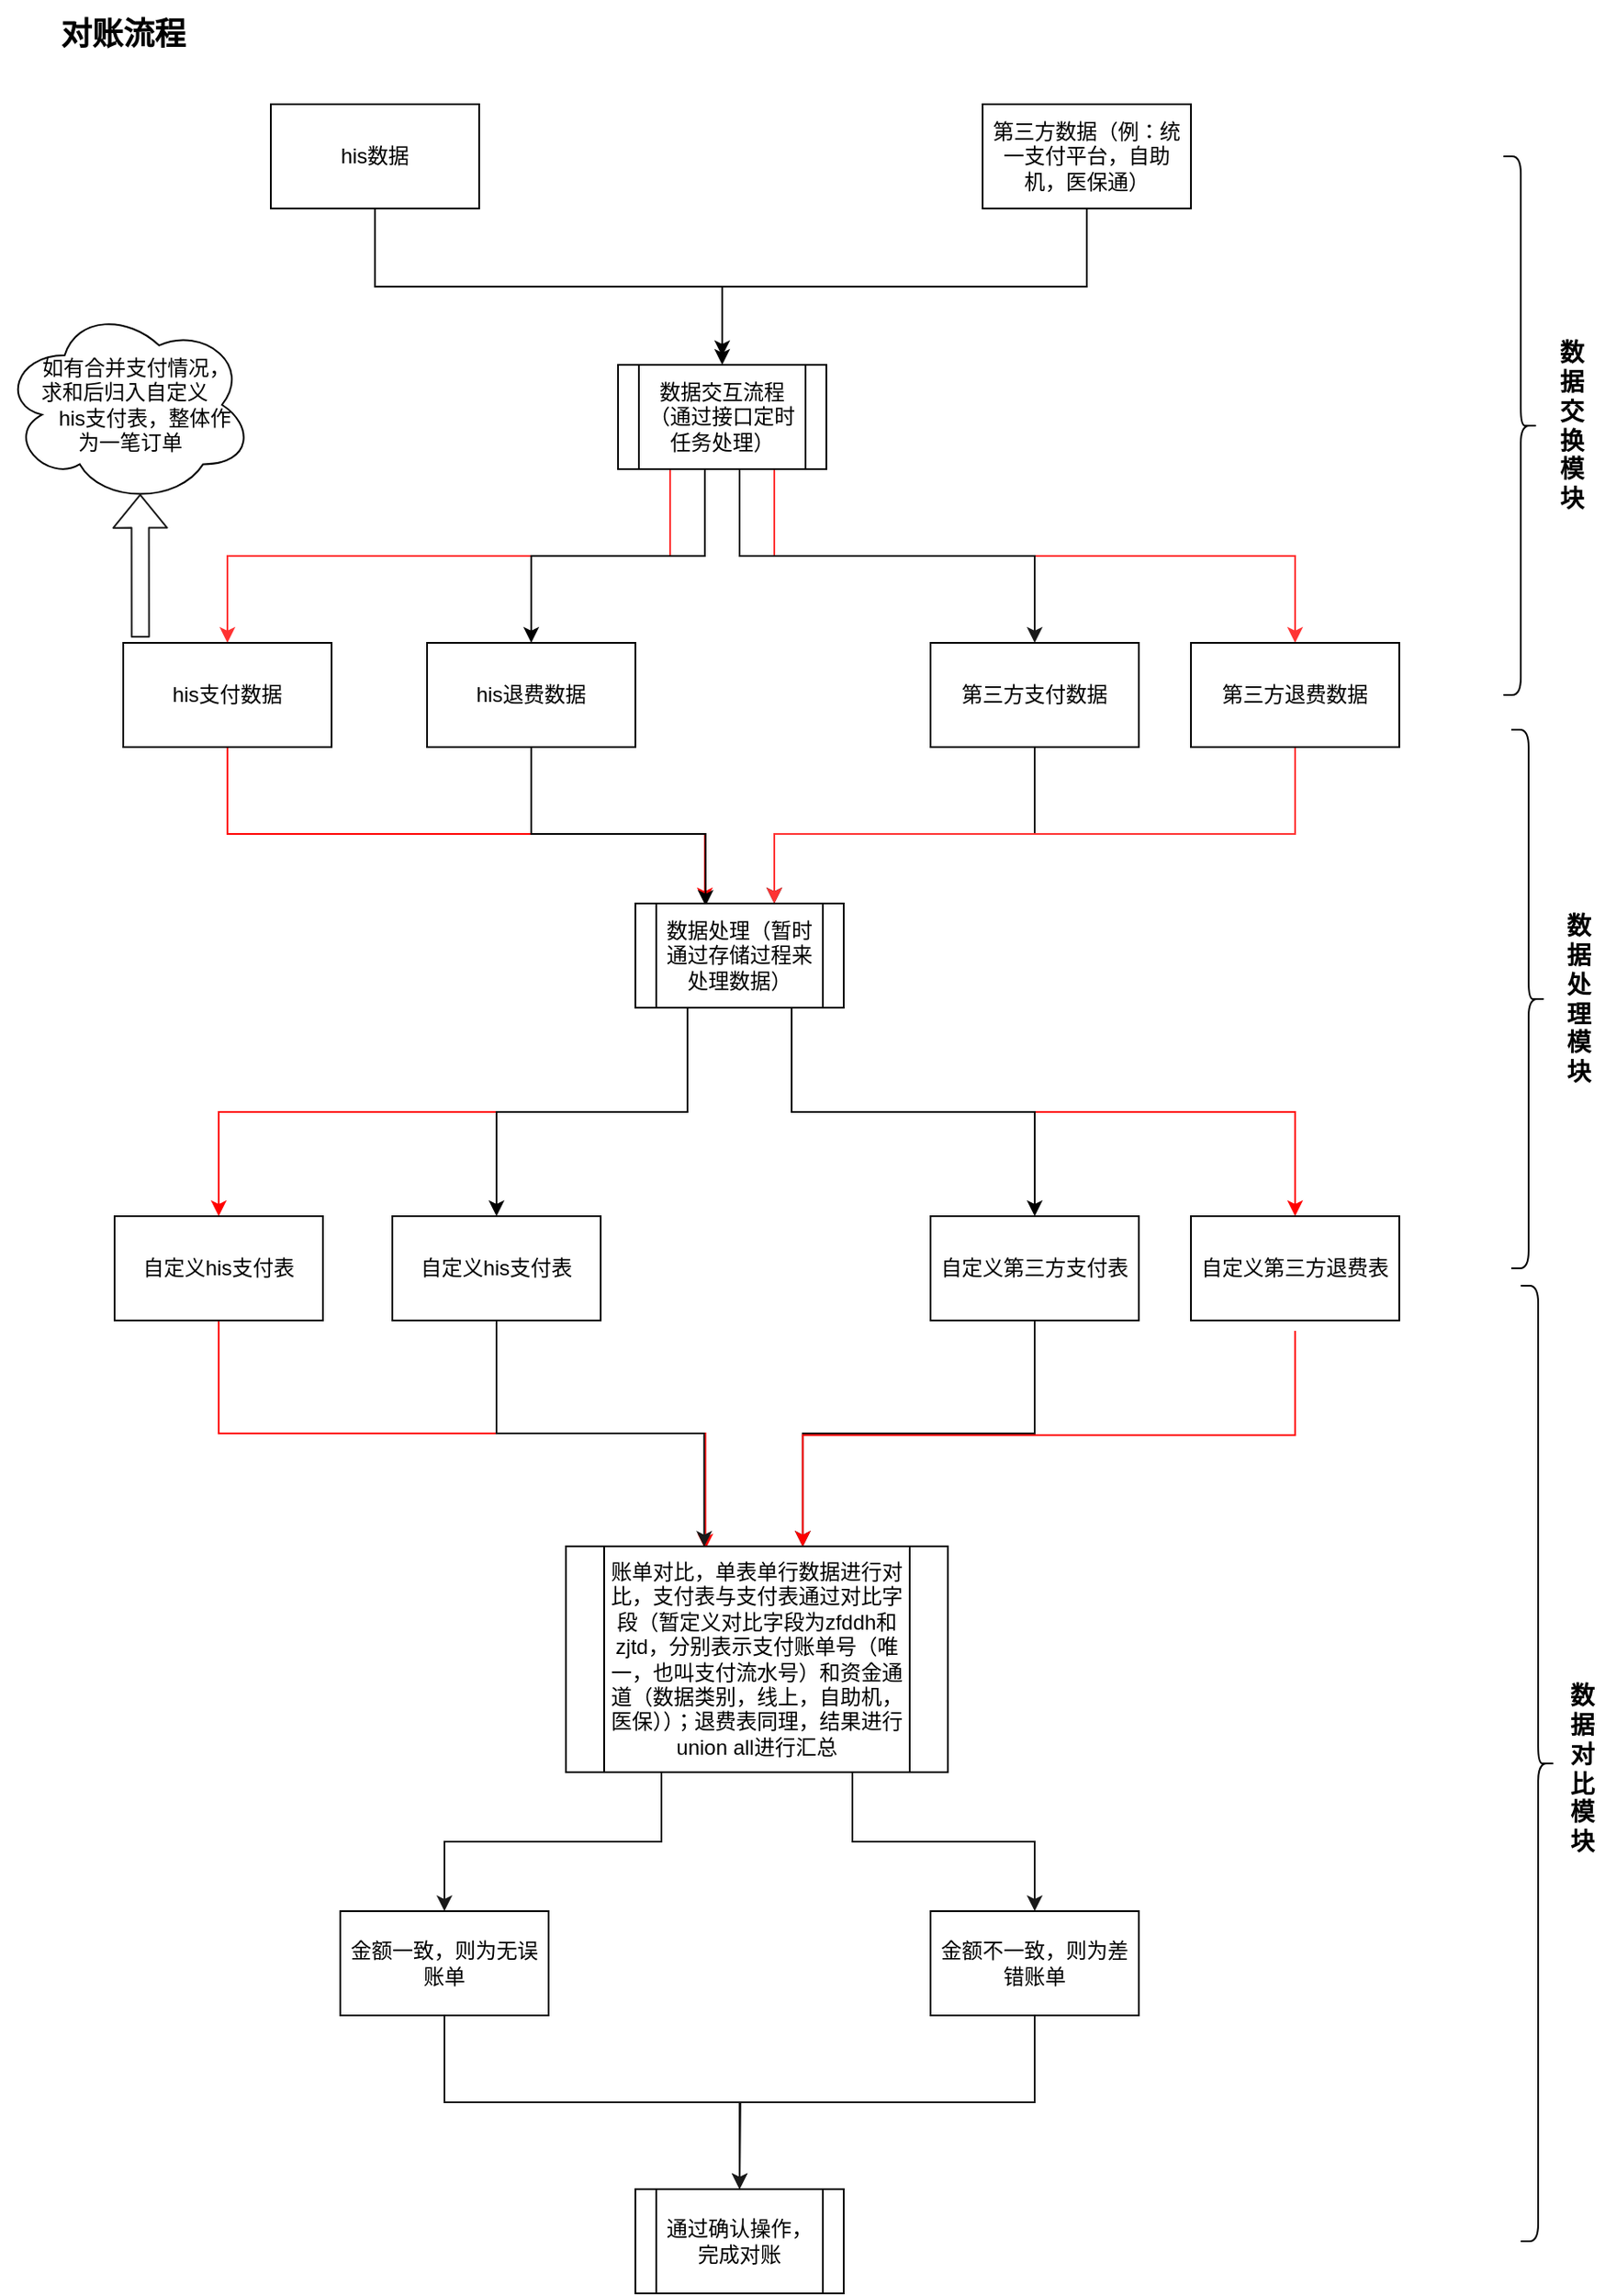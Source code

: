 <mxfile version="10.7.5" type="github"><diagram id="Cc0J5fyAOiHK_YiNUYb0" name="第 1 页"><mxGraphModel dx="1250" dy="502" grid="1" gridSize="10" guides="1" tooltips="1" connect="1" arrows="1" fold="1" page="1" pageScale="1" pageWidth="827" pageHeight="1169" math="0" shadow="0"><root><mxCell id="0"/><mxCell id="1" parent="0"/><mxCell id="li3HDi_v_MMyOCq_xmNV-21" style="edgeStyle=orthogonalEdgeStyle;rounded=0;orthogonalLoop=1;jettySize=auto;html=1;exitX=0.5;exitY=1;exitDx=0;exitDy=0;" edge="1" parent="1" source="li3HDi_v_MMyOCq_xmNV-1" target="li3HDi_v_MMyOCq_xmNV-4"><mxGeometry relative="1" as="geometry"/></mxCell><mxCell id="li3HDi_v_MMyOCq_xmNV-1" value="&lt;span&gt;his数据&lt;/span&gt;" style="rounded=0;whiteSpace=wrap;html=1;" vertex="1" parent="1"><mxGeometry x="170" y="80" width="120" height="60" as="geometry"/></mxCell><mxCell id="li3HDi_v_MMyOCq_xmNV-2" value="&lt;font style=&quot;font-size: 18px&quot;&gt;&lt;b&gt;对账流程&lt;/b&gt;&lt;/font&gt;" style="text;html=1;strokeColor=none;fillColor=none;align=center;verticalAlign=middle;whiteSpace=wrap;rounded=0;" vertex="1" parent="1"><mxGeometry x="40" y="20" width="90" height="40" as="geometry"/></mxCell><mxCell id="li3HDi_v_MMyOCq_xmNV-22" style="edgeStyle=orthogonalEdgeStyle;rounded=0;orthogonalLoop=1;jettySize=auto;html=1;" edge="1" parent="1" source="li3HDi_v_MMyOCq_xmNV-3"><mxGeometry relative="1" as="geometry"><mxPoint x="430" y="225" as="targetPoint"/><mxPoint x="640" y="155" as="sourcePoint"/><Array as="points"><mxPoint x="640" y="185"/><mxPoint x="430" y="185"/></Array></mxGeometry></mxCell><mxCell id="li3HDi_v_MMyOCq_xmNV-3" value="&lt;span&gt;第三方数据（例：统一支付平台，自助机，医保通）&lt;/span&gt;" style="rounded=0;whiteSpace=wrap;html=1;" vertex="1" parent="1"><mxGeometry x="580" y="80" width="120" height="60" as="geometry"/></mxCell><mxCell id="li3HDi_v_MMyOCq_xmNV-23" style="edgeStyle=orthogonalEdgeStyle;rounded=0;orthogonalLoop=1;jettySize=auto;html=1;strokeColor=#FF3333;" edge="1" parent="1" source="li3HDi_v_MMyOCq_xmNV-4" target="li3HDi_v_MMyOCq_xmNV-5"><mxGeometry relative="1" as="geometry"><Array as="points"><mxPoint x="400" y="340"/><mxPoint x="145" y="340"/></Array></mxGeometry></mxCell><mxCell id="li3HDi_v_MMyOCq_xmNV-24" style="edgeStyle=orthogonalEdgeStyle;rounded=0;orthogonalLoop=1;jettySize=auto;html=1;" edge="1" parent="1" source="li3HDi_v_MMyOCq_xmNV-4" target="li3HDi_v_MMyOCq_xmNV-6"><mxGeometry relative="1" as="geometry"><Array as="points"><mxPoint x="420" y="340"/><mxPoint x="320" y="340"/></Array></mxGeometry></mxCell><mxCell id="li3HDi_v_MMyOCq_xmNV-25" style="edgeStyle=orthogonalEdgeStyle;rounded=0;orthogonalLoop=1;jettySize=auto;html=1;strokeColor=#FF3333;" edge="1" parent="1" source="li3HDi_v_MMyOCq_xmNV-4" target="li3HDi_v_MMyOCq_xmNV-8"><mxGeometry relative="1" as="geometry"><Array as="points"><mxPoint x="460" y="340"/><mxPoint x="760" y="340"/></Array></mxGeometry></mxCell><mxCell id="li3HDi_v_MMyOCq_xmNV-26" style="edgeStyle=orthogonalEdgeStyle;rounded=0;orthogonalLoop=1;jettySize=auto;html=1;strokeColor=#1A1A1A;" edge="1" parent="1" source="li3HDi_v_MMyOCq_xmNV-4" target="li3HDi_v_MMyOCq_xmNV-7"><mxGeometry relative="1" as="geometry"><Array as="points"><mxPoint x="440" y="340"/><mxPoint x="610" y="340"/></Array></mxGeometry></mxCell><mxCell id="li3HDi_v_MMyOCq_xmNV-4" value="&lt;span&gt;数据交互流程（通过接口定时任务处理）&lt;/span&gt;" style="shape=process;whiteSpace=wrap;html=1;backgroundOutline=1;" vertex="1" parent="1"><mxGeometry x="370" y="230" width="120" height="60" as="geometry"/></mxCell><mxCell id="li3HDi_v_MMyOCq_xmNV-29" style="edgeStyle=orthogonalEdgeStyle;rounded=0;orthogonalLoop=1;jettySize=auto;html=1;strokeColor=#FF0000;" edge="1" parent="1" source="li3HDi_v_MMyOCq_xmNV-5" target="li3HDi_v_MMyOCq_xmNV-9"><mxGeometry relative="1" as="geometry"><Array as="points"><mxPoint x="145" y="500"/><mxPoint x="420" y="500"/></Array></mxGeometry></mxCell><mxCell id="li3HDi_v_MMyOCq_xmNV-5" value="&lt;span&gt;his支付数据&lt;/span&gt;" style="rounded=0;whiteSpace=wrap;html=1;" vertex="1" parent="1"><mxGeometry x="85" y="390" width="120" height="60" as="geometry"/></mxCell><mxCell id="li3HDi_v_MMyOCq_xmNV-33" style="edgeStyle=orthogonalEdgeStyle;rounded=0;orthogonalLoop=1;jettySize=auto;html=1;entryX=0.337;entryY=0.023;entryDx=0;entryDy=0;entryPerimeter=0;strokeColor=#000000;" edge="1" parent="1" source="li3HDi_v_MMyOCq_xmNV-6" target="li3HDi_v_MMyOCq_xmNV-9"><mxGeometry relative="1" as="geometry"><Array as="points"><mxPoint x="320" y="500"/><mxPoint x="420" y="500"/></Array></mxGeometry></mxCell><mxCell id="li3HDi_v_MMyOCq_xmNV-6" value="&lt;span&gt;his退费数据&lt;/span&gt;" style="rounded=0;whiteSpace=wrap;html=1;" vertex="1" parent="1"><mxGeometry x="260" y="390" width="120" height="60" as="geometry"/></mxCell><mxCell id="li3HDi_v_MMyOCq_xmNV-31" style="edgeStyle=orthogonalEdgeStyle;rounded=0;orthogonalLoop=1;jettySize=auto;html=1;strokeColor=#1A1A1A;" edge="1" parent="1" source="li3HDi_v_MMyOCq_xmNV-7" target="li3HDi_v_MMyOCq_xmNV-9"><mxGeometry relative="1" as="geometry"><Array as="points"><mxPoint x="610" y="500"/><mxPoint x="460" y="500"/></Array></mxGeometry></mxCell><mxCell id="li3HDi_v_MMyOCq_xmNV-7" value="&lt;span&gt;第三方支付数据&lt;/span&gt;" style="rounded=0;whiteSpace=wrap;html=1;" vertex="1" parent="1"><mxGeometry x="550" y="390" width="120" height="60" as="geometry"/></mxCell><mxCell id="li3HDi_v_MMyOCq_xmNV-32" style="edgeStyle=orthogonalEdgeStyle;rounded=0;orthogonalLoop=1;jettySize=auto;html=1;strokeColor=#FF3333;" edge="1" parent="1" source="li3HDi_v_MMyOCq_xmNV-8"><mxGeometry relative="1" as="geometry"><mxPoint x="460" y="540" as="targetPoint"/><Array as="points"><mxPoint x="760" y="500"/><mxPoint x="460" y="500"/></Array></mxGeometry></mxCell><mxCell id="li3HDi_v_MMyOCq_xmNV-8" value="&lt;span&gt;第三方退费数据&lt;/span&gt;" style="rounded=0;whiteSpace=wrap;html=1;" vertex="1" parent="1"><mxGeometry x="700" y="390" width="120" height="60" as="geometry"/></mxCell><mxCell id="li3HDi_v_MMyOCq_xmNV-34" style="edgeStyle=orthogonalEdgeStyle;rounded=0;orthogonalLoop=1;jettySize=auto;html=1;exitX=0.25;exitY=1;exitDx=0;exitDy=0;strokeColor=#FF0000;" edge="1" parent="1" source="li3HDi_v_MMyOCq_xmNV-9" target="li3HDi_v_MMyOCq_xmNV-10"><mxGeometry relative="1" as="geometry"/></mxCell><mxCell id="li3HDi_v_MMyOCq_xmNV-35" style="edgeStyle=orthogonalEdgeStyle;rounded=0;orthogonalLoop=1;jettySize=auto;html=1;exitX=0.25;exitY=1;exitDx=0;exitDy=0;strokeColor=#000000;" edge="1" parent="1" source="li3HDi_v_MMyOCq_xmNV-9" target="li3HDi_v_MMyOCq_xmNV-11"><mxGeometry relative="1" as="geometry"/></mxCell><mxCell id="li3HDi_v_MMyOCq_xmNV-36" style="edgeStyle=orthogonalEdgeStyle;rounded=0;orthogonalLoop=1;jettySize=auto;html=1;exitX=0.75;exitY=1;exitDx=0;exitDy=0;strokeColor=#FF0000;" edge="1" parent="1" source="li3HDi_v_MMyOCq_xmNV-9" target="li3HDi_v_MMyOCq_xmNV-13"><mxGeometry relative="1" as="geometry"/></mxCell><mxCell id="li3HDi_v_MMyOCq_xmNV-37" style="edgeStyle=orthogonalEdgeStyle;rounded=0;orthogonalLoop=1;jettySize=auto;html=1;exitX=0.75;exitY=1;exitDx=0;exitDy=0;strokeColor=#000000;" edge="1" parent="1" source="li3HDi_v_MMyOCq_xmNV-9" target="li3HDi_v_MMyOCq_xmNV-12"><mxGeometry relative="1" as="geometry"/></mxCell><mxCell id="li3HDi_v_MMyOCq_xmNV-9" value="&lt;span&gt;数据处理（暂时通过存储过程来处理数据）&lt;/span&gt;" style="shape=process;whiteSpace=wrap;html=1;backgroundOutline=1;" vertex="1" parent="1"><mxGeometry x="380" y="540" width="120" height="60" as="geometry"/></mxCell><mxCell id="li3HDi_v_MMyOCq_xmNV-39" style="edgeStyle=orthogonalEdgeStyle;rounded=0;orthogonalLoop=1;jettySize=auto;html=1;exitX=0.5;exitY=1;exitDx=0;exitDy=0;entryX=0.365;entryY=0.014;entryDx=0;entryDy=0;entryPerimeter=0;strokeColor=#FF0000;" edge="1" parent="1" source="li3HDi_v_MMyOCq_xmNV-10" target="li3HDi_v_MMyOCq_xmNV-14"><mxGeometry relative="1" as="geometry"/></mxCell><mxCell id="li3HDi_v_MMyOCq_xmNV-10" value="&lt;span&gt;自定义his支付表&lt;/span&gt;" style="rounded=0;whiteSpace=wrap;html=1;" vertex="1" parent="1"><mxGeometry x="80" y="720" width="120" height="60" as="geometry"/></mxCell><mxCell id="li3HDi_v_MMyOCq_xmNV-38" style="edgeStyle=orthogonalEdgeStyle;rounded=0;orthogonalLoop=1;jettySize=auto;html=1;entryX=0.362;entryY=0.002;entryDx=0;entryDy=0;entryPerimeter=0;strokeColor=#1A1A1A;" edge="1" parent="1" source="li3HDi_v_MMyOCq_xmNV-11" target="li3HDi_v_MMyOCq_xmNV-14"><mxGeometry relative="1" as="geometry"/></mxCell><mxCell id="li3HDi_v_MMyOCq_xmNV-11" value="&lt;span&gt;自定义his支付表&lt;/span&gt;" style="rounded=0;whiteSpace=wrap;html=1;" vertex="1" parent="1"><mxGeometry x="240" y="720" width="120" height="60" as="geometry"/></mxCell><mxCell id="li3HDi_v_MMyOCq_xmNV-40" style="edgeStyle=orthogonalEdgeStyle;rounded=0;orthogonalLoop=1;jettySize=auto;html=1;entryX=0.62;entryY=0.002;entryDx=0;entryDy=0;entryPerimeter=0;strokeColor=#1A1A1A;" edge="1" parent="1" source="li3HDi_v_MMyOCq_xmNV-12" target="li3HDi_v_MMyOCq_xmNV-14"><mxGeometry relative="1" as="geometry"/></mxCell><mxCell id="li3HDi_v_MMyOCq_xmNV-12" value="&lt;span&gt;自定义第三方支付表&lt;/span&gt;" style="rounded=0;whiteSpace=wrap;html=1;" vertex="1" parent="1"><mxGeometry x="550" y="720" width="120" height="60" as="geometry"/></mxCell><mxCell id="li3HDi_v_MMyOCq_xmNV-43" style="edgeStyle=orthogonalEdgeStyle;rounded=0;orthogonalLoop=1;jettySize=auto;html=1;strokeColor=#FF0000;entryX=0.62;entryY=0.002;entryDx=0;entryDy=0;entryPerimeter=0;" edge="1" parent="1" target="li3HDi_v_MMyOCq_xmNV-14"><mxGeometry relative="1" as="geometry"><mxPoint x="760" y="786" as="sourcePoint"/><mxPoint x="476" y="914" as="targetPoint"/><Array as="points"><mxPoint x="760" y="846"/><mxPoint x="476" y="846"/></Array></mxGeometry></mxCell><mxCell id="li3HDi_v_MMyOCq_xmNV-13" value="&lt;span&gt;自定义第三方退费表&lt;/span&gt;" style="rounded=0;whiteSpace=wrap;html=1;" vertex="1" parent="1"><mxGeometry x="700" y="720" width="120" height="60" as="geometry"/></mxCell><mxCell id="li3HDi_v_MMyOCq_xmNV-44" style="edgeStyle=orthogonalEdgeStyle;rounded=0;orthogonalLoop=1;jettySize=auto;html=1;exitX=0.25;exitY=1;exitDx=0;exitDy=0;strokeColor=#1A1A1A;" edge="1" parent="1" source="li3HDi_v_MMyOCq_xmNV-14" target="li3HDi_v_MMyOCq_xmNV-15"><mxGeometry relative="1" as="geometry"/></mxCell><mxCell id="li3HDi_v_MMyOCq_xmNV-45" style="edgeStyle=orthogonalEdgeStyle;rounded=0;orthogonalLoop=1;jettySize=auto;html=1;exitX=0.75;exitY=1;exitDx=0;exitDy=0;strokeColor=#1A1A1A;" edge="1" parent="1" source="li3HDi_v_MMyOCq_xmNV-14" target="li3HDi_v_MMyOCq_xmNV-16"><mxGeometry relative="1" as="geometry"/></mxCell><mxCell id="li3HDi_v_MMyOCq_xmNV-14" value="&lt;span&gt;账单对比，单表单行数据进行对比，支付表与支付表通过对比字段（暂定义对比字段为zfddh和zjtd，分别表示支付账单号（唯一，也叫支付流水号）和资金通道（数据类别，线上，自助机，医保））；退费表同理，结果进行union all进行汇总&lt;/span&gt;" style="shape=process;whiteSpace=wrap;html=1;backgroundOutline=1;" vertex="1" parent="1"><mxGeometry x="340" y="910" width="220" height="130" as="geometry"/></mxCell><mxCell id="li3HDi_v_MMyOCq_xmNV-46" style="edgeStyle=orthogonalEdgeStyle;rounded=0;orthogonalLoop=1;jettySize=auto;html=1;exitX=0.5;exitY=1;exitDx=0;exitDy=0;entryX=0.5;entryY=0;entryDx=0;entryDy=0;strokeColor=#1A1A1A;" edge="1" parent="1" source="li3HDi_v_MMyOCq_xmNV-15" target="li3HDi_v_MMyOCq_xmNV-17"><mxGeometry relative="1" as="geometry"/></mxCell><mxCell id="li3HDi_v_MMyOCq_xmNV-15" value="&lt;span&gt;金额一致，则为无误账单&lt;/span&gt;" style="rounded=0;whiteSpace=wrap;html=1;" vertex="1" parent="1"><mxGeometry x="210" y="1120" width="120" height="60" as="geometry"/></mxCell><mxCell id="li3HDi_v_MMyOCq_xmNV-47" style="edgeStyle=orthogonalEdgeStyle;rounded=0;orthogonalLoop=1;jettySize=auto;html=1;exitX=0.5;exitY=1;exitDx=0;exitDy=0;strokeColor=#1A1A1A;" edge="1" parent="1" source="li3HDi_v_MMyOCq_xmNV-16"><mxGeometry relative="1" as="geometry"><mxPoint x="440" y="1280" as="targetPoint"/></mxGeometry></mxCell><mxCell id="li3HDi_v_MMyOCq_xmNV-16" value="&lt;span&gt;金额不一致，则为差错账单&lt;/span&gt;" style="rounded=0;whiteSpace=wrap;html=1;" vertex="1" parent="1"><mxGeometry x="550" y="1120" width="120" height="60" as="geometry"/></mxCell><mxCell id="li3HDi_v_MMyOCq_xmNV-17" value="&lt;span&gt;通过确认操作，完成对账&lt;/span&gt;" style="shape=process;whiteSpace=wrap;html=1;backgroundOutline=1;" vertex="1" parent="1"><mxGeometry x="380" y="1280" width="120" height="60" as="geometry"/></mxCell><mxCell id="li3HDi_v_MMyOCq_xmNV-20" value="" style="shape=curlyBracket;whiteSpace=wrap;html=1;rounded=1;direction=west;" vertex="1" parent="1"><mxGeometry x="880" y="110" width="20" height="310" as="geometry"/></mxCell><mxCell id="li3HDi_v_MMyOCq_xmNV-27" value="&lt;span&gt;&lt;b&gt;&lt;font style=&quot;font-size: 14px&quot;&gt;数据交换模块&lt;/font&gt;&lt;/b&gt;&lt;/span&gt;" style="text;html=1;strokeColor=none;fillColor=none;align=center;verticalAlign=middle;whiteSpace=wrap;rounded=0;" vertex="1" parent="1"><mxGeometry x="906.5" y="196" width="25" height="138" as="geometry"/></mxCell><mxCell id="li3HDi_v_MMyOCq_xmNV-48" value="" style="shape=curlyBracket;whiteSpace=wrap;html=1;rounded=1;direction=west;" vertex="1" parent="1"><mxGeometry x="884.5" y="440" width="20" height="310" as="geometry"/></mxCell><mxCell id="li3HDi_v_MMyOCq_xmNV-49" value="&lt;span&gt;&lt;b&gt;&lt;font style=&quot;font-size: 14px&quot;&gt;数据处理模块&lt;/font&gt;&lt;/b&gt;&lt;/span&gt;" style="text;html=1;strokeColor=none;fillColor=none;align=center;verticalAlign=middle;whiteSpace=wrap;rounded=0;" vertex="1" parent="1"><mxGeometry x="911" y="526" width="25" height="138" as="geometry"/></mxCell><mxCell id="li3HDi_v_MMyOCq_xmNV-52" value="" style="shape=curlyBracket;whiteSpace=wrap;html=1;rounded=1;direction=west;" vertex="1" parent="1"><mxGeometry x="890" y="760" width="20" height="550" as="geometry"/></mxCell><mxCell id="li3HDi_v_MMyOCq_xmNV-53" value="&lt;span&gt;&lt;b&gt;&lt;font style=&quot;font-size: 14px&quot;&gt;数据对比模块&lt;/font&gt;&lt;/b&gt;&lt;/span&gt;" style="text;html=1;strokeColor=none;fillColor=none;align=center;verticalAlign=middle;whiteSpace=wrap;rounded=0;" vertex="1" parent="1"><mxGeometry x="912.5" y="969" width="25" height="138" as="geometry"/></mxCell><mxCell id="li3HDi_v_MMyOCq_xmNV-54" value="&lt;span&gt;&amp;nbsp; &amp;nbsp; &amp;nbsp; 如有合并支付情况，&amp;nbsp; &amp;nbsp; &amp;nbsp; &amp;nbsp; &amp;nbsp; 求和后归入自定义&amp;nbsp; &amp;nbsp; &amp;nbsp; &amp;nbsp; &amp;nbsp; &amp;nbsp; &amp;nbsp; &amp;nbsp;his支付表，整体作&amp;nbsp; &amp;nbsp;为一笔订单&lt;/span&gt;" style="ellipse;shape=cloud;whiteSpace=wrap;html=1;" vertex="1" parent="1"><mxGeometry x="15" y="196" width="145" height="114" as="geometry"/></mxCell><mxCell id="li3HDi_v_MMyOCq_xmNV-55" value="" style="shape=flexArrow;endArrow=classic;html=1;strokeColor=#1A1A1A;entryX=0.55;entryY=0.95;entryDx=0;entryDy=0;entryPerimeter=0;exitX=0.082;exitY=-0.05;exitDx=0;exitDy=0;exitPerimeter=0;" edge="1" parent="1" source="li3HDi_v_MMyOCq_xmNV-5" target="li3HDi_v_MMyOCq_xmNV-54"><mxGeometry width="50" height="50" relative="1" as="geometry"><mxPoint x="70" y="390" as="sourcePoint"/><mxPoint x="120" y="340" as="targetPoint"/></mxGeometry></mxCell></root></mxGraphModel></diagram></mxfile>